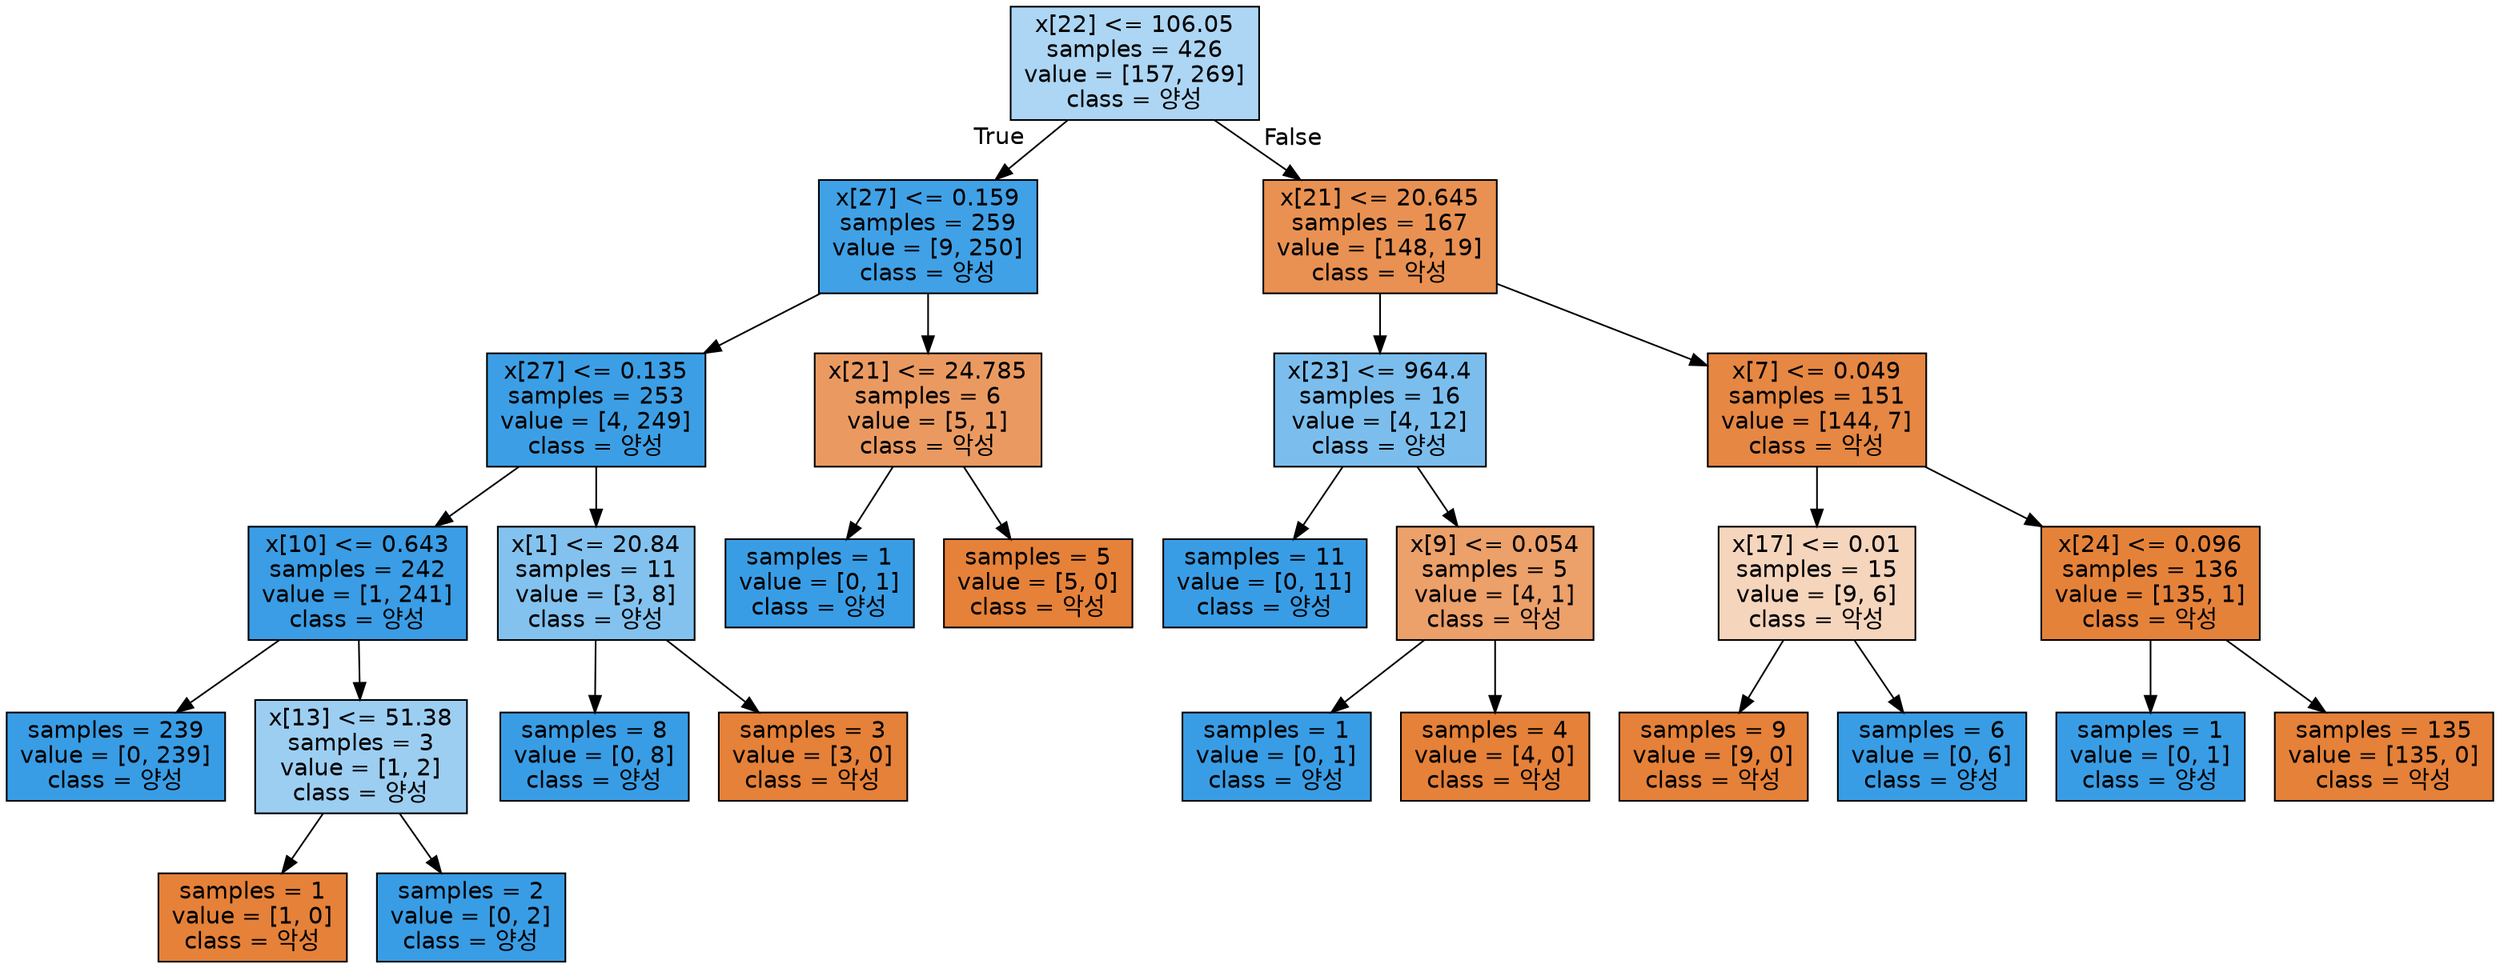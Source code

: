 digraph Tree {
node [shape=box, style="filled", color="black", fontname="helvetica"] ;
edge [fontname="helvetica"] ;
0 [label="x[22] <= 106.05\nsamples = 426\nvalue = [157, 269]\nclass = 양성", fillcolor="#add6f4"] ;
1 [label="x[27] <= 0.159\nsamples = 259\nvalue = [9, 250]\nclass = 양성", fillcolor="#40a1e6"] ;
0 -> 1 [labeldistance=2.5, labelangle=45, headlabel="True"] ;
2 [label="x[27] <= 0.135\nsamples = 253\nvalue = [4, 249]\nclass = 양성", fillcolor="#3c9fe5"] ;
1 -> 2 ;
3 [label="x[10] <= 0.643\nsamples = 242\nvalue = [1, 241]\nclass = 양성", fillcolor="#3a9de5"] ;
2 -> 3 ;
4 [label="samples = 239\nvalue = [0, 239]\nclass = 양성", fillcolor="#399de5"] ;
3 -> 4 ;
5 [label="x[13] <= 51.38\nsamples = 3\nvalue = [1, 2]\nclass = 양성", fillcolor="#9ccef2"] ;
3 -> 5 ;
6 [label="samples = 1\nvalue = [1, 0]\nclass = 악성", fillcolor="#e58139"] ;
5 -> 6 ;
7 [label="samples = 2\nvalue = [0, 2]\nclass = 양성", fillcolor="#399de5"] ;
5 -> 7 ;
8 [label="x[1] <= 20.84\nsamples = 11\nvalue = [3, 8]\nclass = 양성", fillcolor="#83c2ef"] ;
2 -> 8 ;
9 [label="samples = 8\nvalue = [0, 8]\nclass = 양성", fillcolor="#399de5"] ;
8 -> 9 ;
10 [label="samples = 3\nvalue = [3, 0]\nclass = 악성", fillcolor="#e58139"] ;
8 -> 10 ;
11 [label="x[21] <= 24.785\nsamples = 6\nvalue = [5, 1]\nclass = 악성", fillcolor="#ea9a61"] ;
1 -> 11 ;
12 [label="samples = 1\nvalue = [0, 1]\nclass = 양성", fillcolor="#399de5"] ;
11 -> 12 ;
13 [label="samples = 5\nvalue = [5, 0]\nclass = 악성", fillcolor="#e58139"] ;
11 -> 13 ;
14 [label="x[21] <= 20.645\nsamples = 167\nvalue = [148, 19]\nclass = 악성", fillcolor="#e89152"] ;
0 -> 14 [labeldistance=2.5, labelangle=-45, headlabel="False"] ;
15 [label="x[23] <= 964.4\nsamples = 16\nvalue = [4, 12]\nclass = 양성", fillcolor="#7bbeee"] ;
14 -> 15 ;
16 [label="samples = 11\nvalue = [0, 11]\nclass = 양성", fillcolor="#399de5"] ;
15 -> 16 ;
17 [label="x[9] <= 0.054\nsamples = 5\nvalue = [4, 1]\nclass = 악성", fillcolor="#eca06a"] ;
15 -> 17 ;
18 [label="samples = 1\nvalue = [0, 1]\nclass = 양성", fillcolor="#399de5"] ;
17 -> 18 ;
19 [label="samples = 4\nvalue = [4, 0]\nclass = 악성", fillcolor="#e58139"] ;
17 -> 19 ;
20 [label="x[7] <= 0.049\nsamples = 151\nvalue = [144, 7]\nclass = 악성", fillcolor="#e68743"] ;
14 -> 20 ;
21 [label="x[17] <= 0.01\nsamples = 15\nvalue = [9, 6]\nclass = 악성", fillcolor="#f6d5bd"] ;
20 -> 21 ;
22 [label="samples = 9\nvalue = [9, 0]\nclass = 악성", fillcolor="#e58139"] ;
21 -> 22 ;
23 [label="samples = 6\nvalue = [0, 6]\nclass = 양성", fillcolor="#399de5"] ;
21 -> 23 ;
24 [label="x[24] <= 0.096\nsamples = 136\nvalue = [135, 1]\nclass = 악성", fillcolor="#e5823a"] ;
20 -> 24 ;
25 [label="samples = 1\nvalue = [0, 1]\nclass = 양성", fillcolor="#399de5"] ;
24 -> 25 ;
26 [label="samples = 135\nvalue = [135, 0]\nclass = 악성", fillcolor="#e58139"] ;
24 -> 26 ;
}